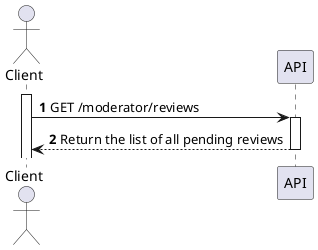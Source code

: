 @startuml
'https://plantuml.com/sequence-diagram

autoactivate on
autonumber

actor "Client" as client
participant "API" as api

activate client

client -> api: GET /moderator/reviews
api --> client: Return the list of all pending reviews




@enduml